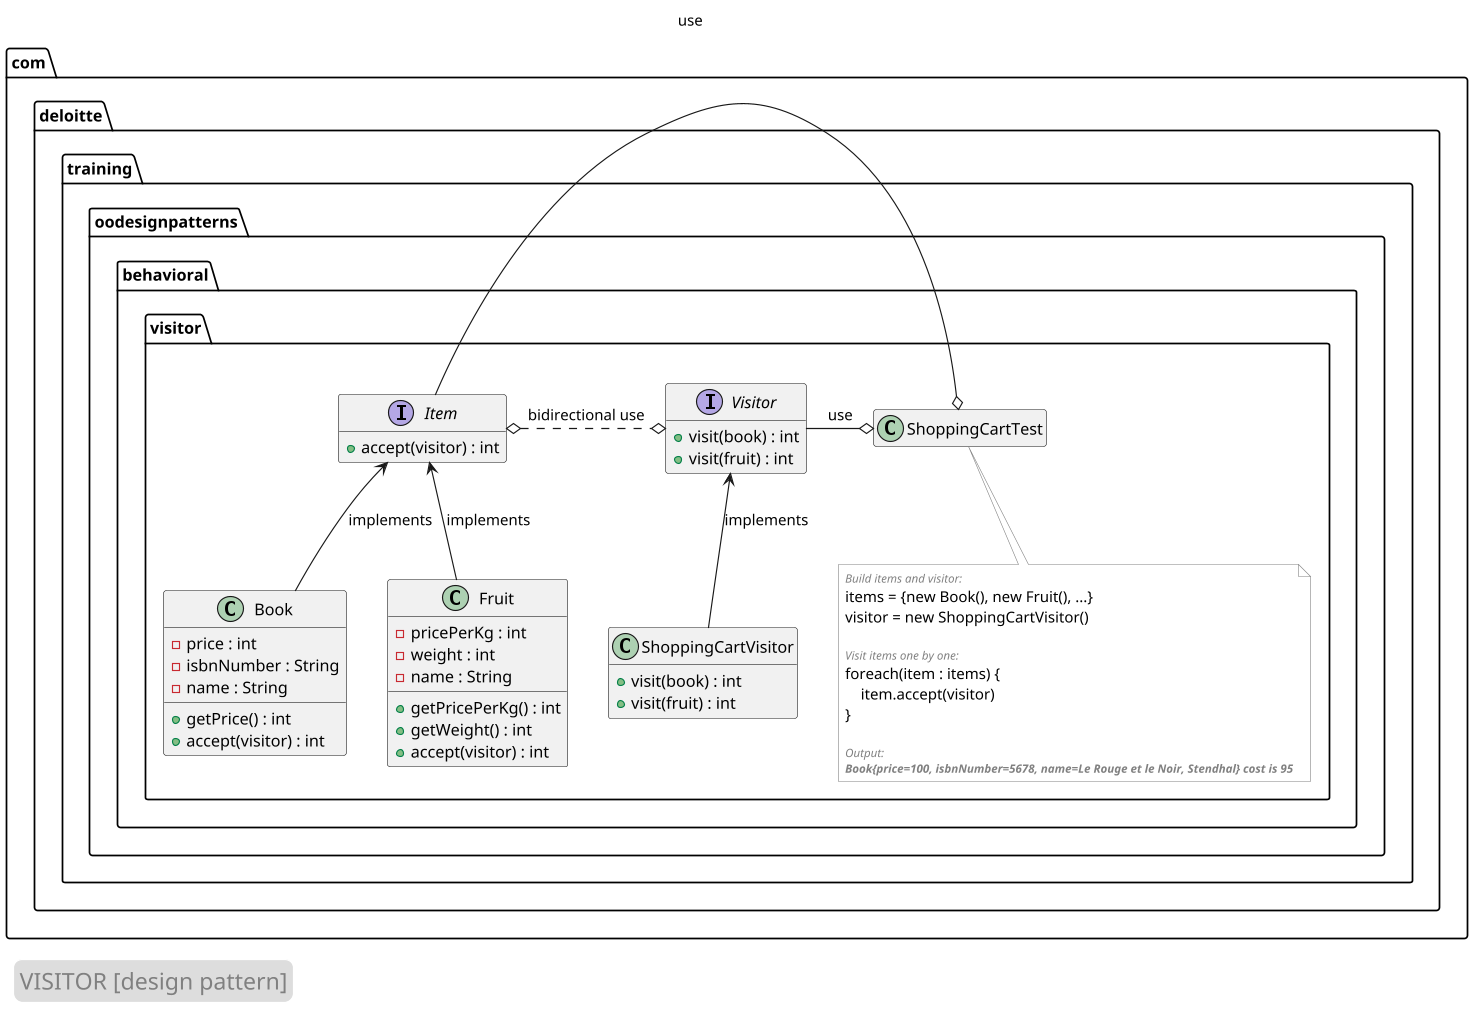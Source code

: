 @startuml
scale 1024 height
skinparam note {
    borderColor grey
    backgroundColor white
}

skinparam legend {
    borderColor white
    fontSize 20
    fontColor grey
}

package com.deloitte.training.oodesignpatterns.behavioral.visitor {
    ' Classes and interfaces
    interface Item {
        + accept(visitor) : int
    }
    class Book {
        - price : int
        - isbnNumber : String
        - name : String
        + getPrice() : int
        + accept(visitor) : int
    }
    class Fruit {
        - pricePerKg : int
        - weight : int
        - name : String
        + getPricePerKg() : int
        + getWeight() : int
        + accept(visitor) : int
    }
    interface Visitor {
        + visit(book) : int
        + visit(fruit) : int
    }
    class ShoppingCartVisitor {
        + visit(book) : int
        + visit(fruit) : int
    }
    class ShoppingCartTest

    ' relationships
    Visitor <-- ShoppingCartVisitor : implements
    Item <-- Book : implements
    Item <-- Fruit : implements
    Item o.o Visitor : bidirectional use

    Item -o ShoppingCartTest : use
    Visitor -o ShoppingCartTest : use
    
    ' hide garbage
    hide empty fields
    hide empty methods
    
    ' notes
    note bottom of ShoppingCartTest
        <i><size:10><color:grey>Build items and visitor:
        items = {new Book(), new Fruit(), ...}
        visitor = new ShoppingCartVisitor()
        
        <i><size:10><color:grey>Visit items one by one:
        foreach(item : items) {
            item.accept(visitor)
        }
        
        <i><size:10><color:grey>Output:
        <i><size:10><color:grey><b>Book{price=100, isbnNumber=5678, name=Le Rouge et le Noir, Stendhal} cost is 95
    end note
}

'legend
legend bottom left
VISITOR [design pattern]
end legend

@enduml